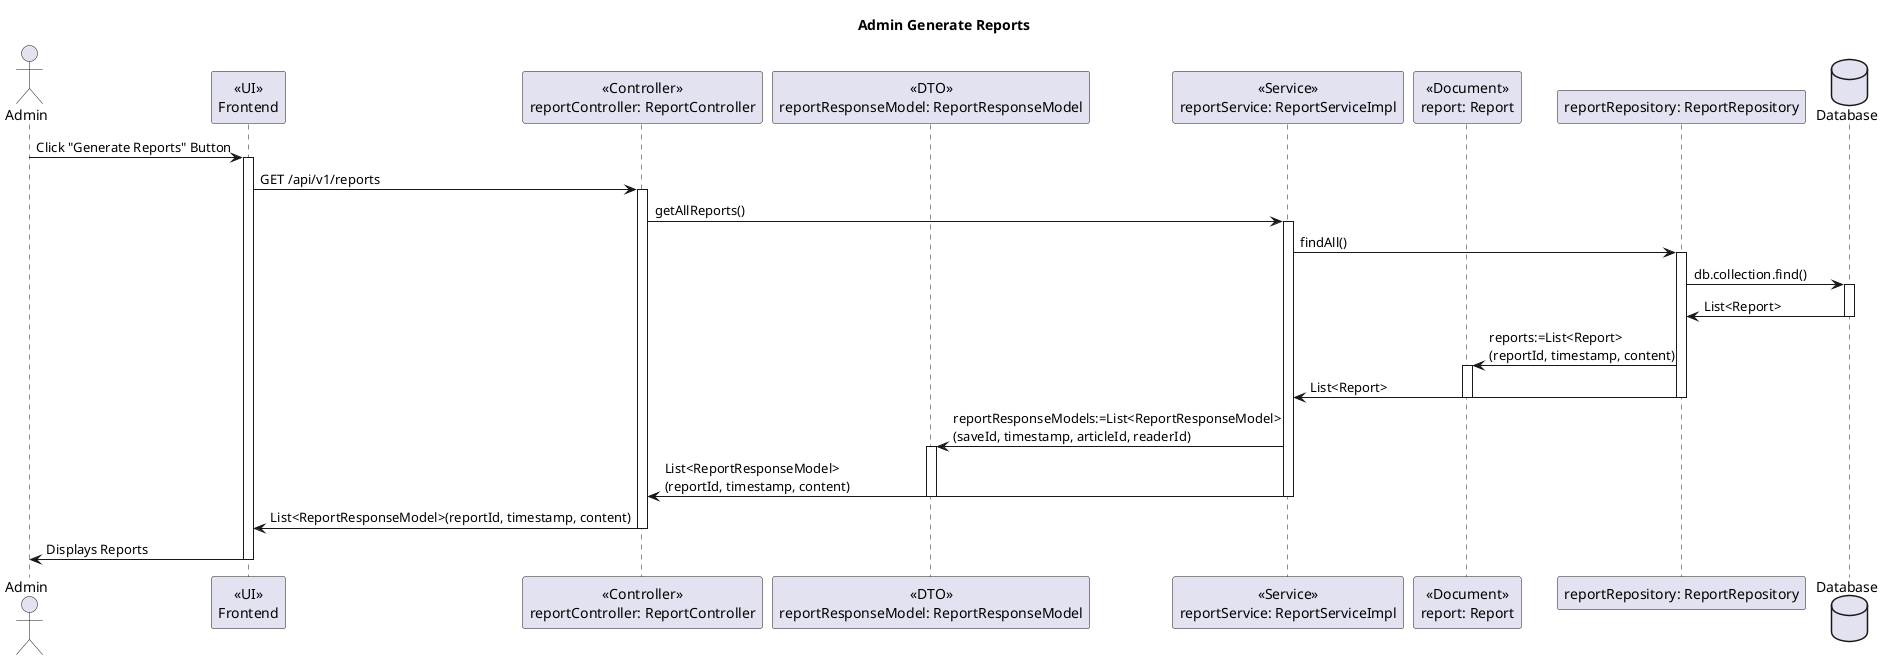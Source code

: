 @startuml

title Admin Generate Reports

actor Admin

participant ArticlePage as "<<UI>>\nFrontend"
participant InteractionController as "<<Controller>>\nreportController: ReportController"
participant SaveResponseDTO as "<<DTO>>\nreportResponseModel: ReportResponseModel"
participant SaveServiceImpl as "<<Service>>\nreportService: ReportServiceImpl"
participant Save as "<<Document>>\nreport: Report"
participant Repo as "reportRepository: ReportRepository"
database "Database" as DB

Admin -> ArticlePage : Click "Generate Reports" Button
activate ArticlePage

ArticlePage -> InteractionController : GET /api/v1/reports
activate InteractionController

InteractionController -> SaveServiceImpl : getAllReports()

activate SaveServiceImpl
'SaveServiceImpl -> Save : report:=Report(reportId, timestamp, content)
SaveServiceImpl -> Repo : findAll()
activate Repo

Repo -> DB : db.collection.find()
activate DB

DB -> Repo : List<Report>
deactivate DB

Repo -> Save : reports:=List<Report>\n(reportId, timestamp, content)
activate Save

Repo -> SaveServiceImpl : List<Report>
deactivate Repo


deactivate Save


SaveServiceImpl -> SaveResponseDTO : reportResponseModels:=List<ReportResponseModel>\n(saveId, timestamp, articleId, readerId)
activate SaveResponseDTO
SaveServiceImpl -> InteractionController : List<ReportResponseModel>\n(reportId, timestamp, content)
deactivate SaveResponseDTO
deactivate SaveServiceImpl

InteractionController -> ArticlePage : List<ReportResponseModel>(reportId, timestamp, content)
deactivate InteractionController

ArticlePage -> Admin : Displays Reports
deactivate ArticlePage


@enduml
